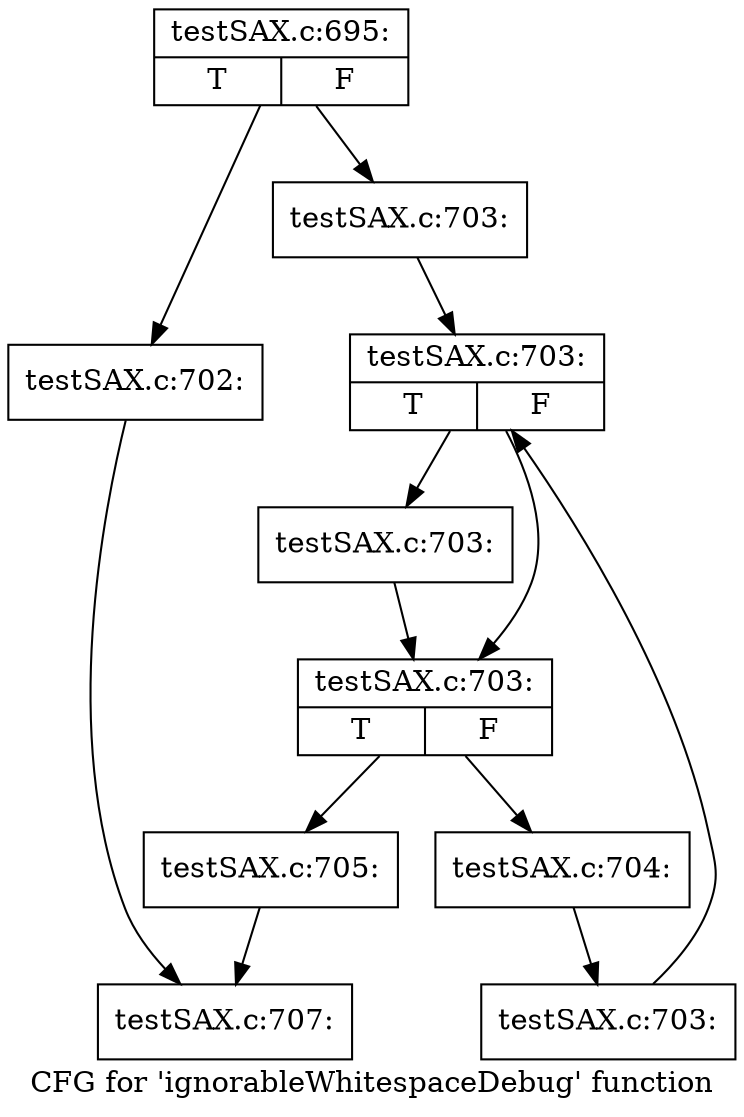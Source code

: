 digraph "CFG for 'ignorableWhitespaceDebug' function" {
	label="CFG for 'ignorableWhitespaceDebug' function";

	Node0x487e110 [shape=record,label="{testSAX.c:695:|{<s0>T|<s1>F}}"];
	Node0x487e110 -> Node0x4862a50;
	Node0x487e110 -> Node0x4862aa0;
	Node0x4862a50 [shape=record,label="{testSAX.c:702:}"];
	Node0x4862a50 -> Node0x4861950;
	Node0x4862aa0 [shape=record,label="{testSAX.c:703:}"];
	Node0x4862aa0 -> Node0x4884a20;
	Node0x4884a20 [shape=record,label="{testSAX.c:703:|{<s0>T|<s1>F}}"];
	Node0x4884a20 -> Node0x4884dd0;
	Node0x4884a20 -> Node0x4884d80;
	Node0x4884dd0 [shape=record,label="{testSAX.c:703:}"];
	Node0x4884dd0 -> Node0x4884d80;
	Node0x4884d80 [shape=record,label="{testSAX.c:703:|{<s0>T|<s1>F}}"];
	Node0x4884d80 -> Node0x4884d00;
	Node0x4884d80 -> Node0x4884880;
	Node0x4884d00 [shape=record,label="{testSAX.c:704:}"];
	Node0x4884d00 -> Node0x4884c70;
	Node0x4884c70 [shape=record,label="{testSAX.c:703:}"];
	Node0x4884c70 -> Node0x4884a20;
	Node0x4884880 [shape=record,label="{testSAX.c:705:}"];
	Node0x4884880 -> Node0x4861950;
	Node0x4861950 [shape=record,label="{testSAX.c:707:}"];
}
